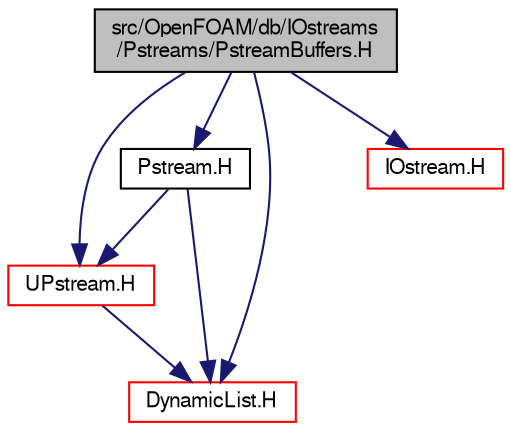 digraph "src/OpenFOAM/db/IOstreams/Pstreams/PstreamBuffers.H"
{
  bgcolor="transparent";
  edge [fontname="FreeSans",fontsize="10",labelfontname="FreeSans",labelfontsize="10"];
  node [fontname="FreeSans",fontsize="10",shape=record];
  Node0 [label="src/OpenFOAM/db/IOstreams\l/Pstreams/PstreamBuffers.H",height=0.2,width=0.4,color="black", fillcolor="grey75", style="filled", fontcolor="black"];
  Node0 -> Node1 [color="midnightblue",fontsize="10",style="solid",fontname="FreeSans"];
  Node1 [label="Pstream.H",height=0.2,width=0.4,color="black",URL="$a09134.html"];
  Node1 -> Node2 [color="midnightblue",fontsize="10",style="solid",fontname="FreeSans"];
  Node2 [label="UPstream.H",height=0.2,width=0.4,color="red",URL="$a09164.html"];
  Node2 -> Node51 [color="midnightblue",fontsize="10",style="solid",fontname="FreeSans"];
  Node51 [label="DynamicList.H",height=0.2,width=0.4,color="red",URL="$a08633.html"];
  Node1 -> Node51 [color="midnightblue",fontsize="10",style="solid",fontname="FreeSans"];
  Node0 -> Node51 [color="midnightblue",fontsize="10",style="solid",fontname="FreeSans"];
  Node0 -> Node2 [color="midnightblue",fontsize="10",style="solid",fontname="FreeSans"];
  Node0 -> Node26 [color="midnightblue",fontsize="10",style="solid",fontname="FreeSans"];
  Node26 [label="IOstream.H",height=0.2,width=0.4,color="red",URL="$a09086.html"];
}
